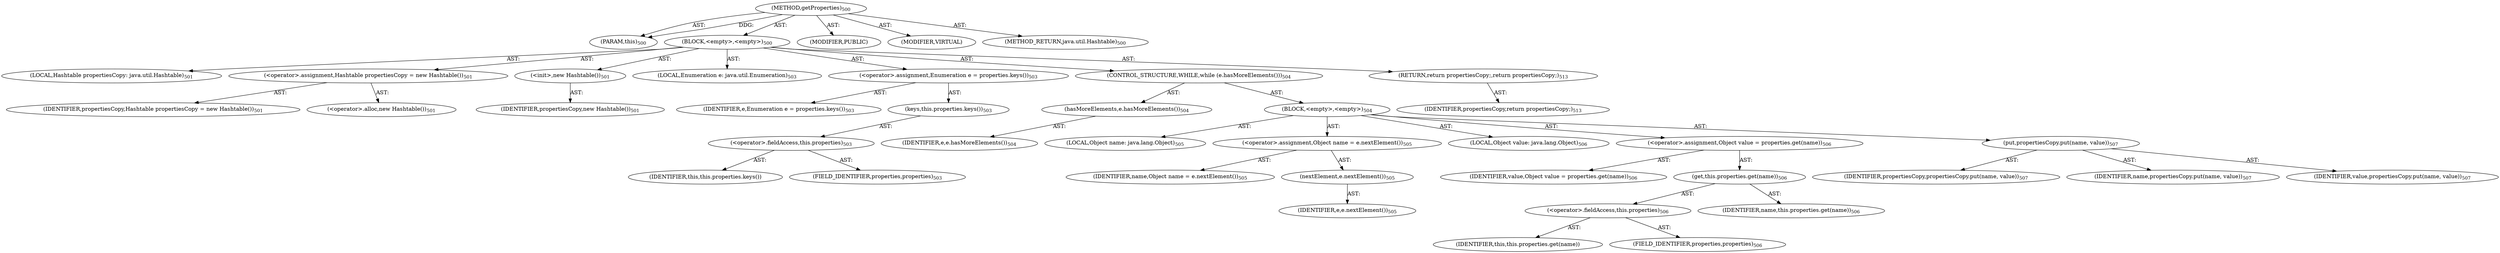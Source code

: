 digraph "getProperties" {  
"111669149711" [label = <(METHOD,getProperties)<SUB>500</SUB>> ]
"115964117041" [label = <(PARAM,this)<SUB>500</SUB>> ]
"25769803818" [label = <(BLOCK,&lt;empty&gt;,&lt;empty&gt;)<SUB>500</SUB>> ]
"94489280530" [label = <(LOCAL,Hashtable propertiesCopy: java.util.Hashtable)<SUB>501</SUB>> ]
"30064771249" [label = <(&lt;operator&gt;.assignment,Hashtable propertiesCopy = new Hashtable())<SUB>501</SUB>> ]
"68719476928" [label = <(IDENTIFIER,propertiesCopy,Hashtable propertiesCopy = new Hashtable())<SUB>501</SUB>> ]
"30064771250" [label = <(&lt;operator&gt;.alloc,new Hashtable())<SUB>501</SUB>> ]
"30064771251" [label = <(&lt;init&gt;,new Hashtable())<SUB>501</SUB>> ]
"68719476929" [label = <(IDENTIFIER,propertiesCopy,new Hashtable())<SUB>501</SUB>> ]
"94489280531" [label = <(LOCAL,Enumeration e: java.util.Enumeration)<SUB>503</SUB>> ]
"30064771252" [label = <(&lt;operator&gt;.assignment,Enumeration e = properties.keys())<SUB>503</SUB>> ]
"68719476930" [label = <(IDENTIFIER,e,Enumeration e = properties.keys())<SUB>503</SUB>> ]
"30064771253" [label = <(keys,this.properties.keys())<SUB>503</SUB>> ]
"30064771254" [label = <(&lt;operator&gt;.fieldAccess,this.properties)<SUB>503</SUB>> ]
"68719476931" [label = <(IDENTIFIER,this,this.properties.keys())> ]
"55834574886" [label = <(FIELD_IDENTIFIER,properties,properties)<SUB>503</SUB>> ]
"47244640283" [label = <(CONTROL_STRUCTURE,WHILE,while (e.hasMoreElements()))<SUB>504</SUB>> ]
"30064771255" [label = <(hasMoreElements,e.hasMoreElements())<SUB>504</SUB>> ]
"68719476932" [label = <(IDENTIFIER,e,e.hasMoreElements())<SUB>504</SUB>> ]
"25769803819" [label = <(BLOCK,&lt;empty&gt;,&lt;empty&gt;)<SUB>504</SUB>> ]
"94489280532" [label = <(LOCAL,Object name: java.lang.Object)<SUB>505</SUB>> ]
"30064771256" [label = <(&lt;operator&gt;.assignment,Object name = e.nextElement())<SUB>505</SUB>> ]
"68719476933" [label = <(IDENTIFIER,name,Object name = e.nextElement())<SUB>505</SUB>> ]
"30064771257" [label = <(nextElement,e.nextElement())<SUB>505</SUB>> ]
"68719476934" [label = <(IDENTIFIER,e,e.nextElement())<SUB>505</SUB>> ]
"94489280533" [label = <(LOCAL,Object value: java.lang.Object)<SUB>506</SUB>> ]
"30064771258" [label = <(&lt;operator&gt;.assignment,Object value = properties.get(name))<SUB>506</SUB>> ]
"68719476935" [label = <(IDENTIFIER,value,Object value = properties.get(name))<SUB>506</SUB>> ]
"30064771259" [label = <(get,this.properties.get(name))<SUB>506</SUB>> ]
"30064771260" [label = <(&lt;operator&gt;.fieldAccess,this.properties)<SUB>506</SUB>> ]
"68719476936" [label = <(IDENTIFIER,this,this.properties.get(name))> ]
"55834574887" [label = <(FIELD_IDENTIFIER,properties,properties)<SUB>506</SUB>> ]
"68719476937" [label = <(IDENTIFIER,name,this.properties.get(name))<SUB>506</SUB>> ]
"30064771261" [label = <(put,propertiesCopy.put(name, value))<SUB>507</SUB>> ]
"68719476938" [label = <(IDENTIFIER,propertiesCopy,propertiesCopy.put(name, value))<SUB>507</SUB>> ]
"68719476939" [label = <(IDENTIFIER,name,propertiesCopy.put(name, value))<SUB>507</SUB>> ]
"68719476940" [label = <(IDENTIFIER,value,propertiesCopy.put(name, value))<SUB>507</SUB>> ]
"146028888088" [label = <(RETURN,return propertiesCopy;,return propertiesCopy;)<SUB>513</SUB>> ]
"68719476941" [label = <(IDENTIFIER,propertiesCopy,return propertiesCopy;)<SUB>513</SUB>> ]
"133143986211" [label = <(MODIFIER,PUBLIC)> ]
"133143986212" [label = <(MODIFIER,VIRTUAL)> ]
"128849018895" [label = <(METHOD_RETURN,java.util.Hashtable)<SUB>500</SUB>> ]
  "111669149711" -> "115964117041"  [ label = "AST: "] 
  "111669149711" -> "25769803818"  [ label = "AST: "] 
  "111669149711" -> "133143986211"  [ label = "AST: "] 
  "111669149711" -> "133143986212"  [ label = "AST: "] 
  "111669149711" -> "128849018895"  [ label = "AST: "] 
  "25769803818" -> "94489280530"  [ label = "AST: "] 
  "25769803818" -> "30064771249"  [ label = "AST: "] 
  "25769803818" -> "30064771251"  [ label = "AST: "] 
  "25769803818" -> "94489280531"  [ label = "AST: "] 
  "25769803818" -> "30064771252"  [ label = "AST: "] 
  "25769803818" -> "47244640283"  [ label = "AST: "] 
  "25769803818" -> "146028888088"  [ label = "AST: "] 
  "30064771249" -> "68719476928"  [ label = "AST: "] 
  "30064771249" -> "30064771250"  [ label = "AST: "] 
  "30064771251" -> "68719476929"  [ label = "AST: "] 
  "30064771252" -> "68719476930"  [ label = "AST: "] 
  "30064771252" -> "30064771253"  [ label = "AST: "] 
  "30064771253" -> "30064771254"  [ label = "AST: "] 
  "30064771254" -> "68719476931"  [ label = "AST: "] 
  "30064771254" -> "55834574886"  [ label = "AST: "] 
  "47244640283" -> "30064771255"  [ label = "AST: "] 
  "47244640283" -> "25769803819"  [ label = "AST: "] 
  "30064771255" -> "68719476932"  [ label = "AST: "] 
  "25769803819" -> "94489280532"  [ label = "AST: "] 
  "25769803819" -> "30064771256"  [ label = "AST: "] 
  "25769803819" -> "94489280533"  [ label = "AST: "] 
  "25769803819" -> "30064771258"  [ label = "AST: "] 
  "25769803819" -> "30064771261"  [ label = "AST: "] 
  "30064771256" -> "68719476933"  [ label = "AST: "] 
  "30064771256" -> "30064771257"  [ label = "AST: "] 
  "30064771257" -> "68719476934"  [ label = "AST: "] 
  "30064771258" -> "68719476935"  [ label = "AST: "] 
  "30064771258" -> "30064771259"  [ label = "AST: "] 
  "30064771259" -> "30064771260"  [ label = "AST: "] 
  "30064771259" -> "68719476937"  [ label = "AST: "] 
  "30064771260" -> "68719476936"  [ label = "AST: "] 
  "30064771260" -> "55834574887"  [ label = "AST: "] 
  "30064771261" -> "68719476938"  [ label = "AST: "] 
  "30064771261" -> "68719476939"  [ label = "AST: "] 
  "30064771261" -> "68719476940"  [ label = "AST: "] 
  "146028888088" -> "68719476941"  [ label = "AST: "] 
  "111669149711" -> "115964117041"  [ label = "DDG: "] 
}
